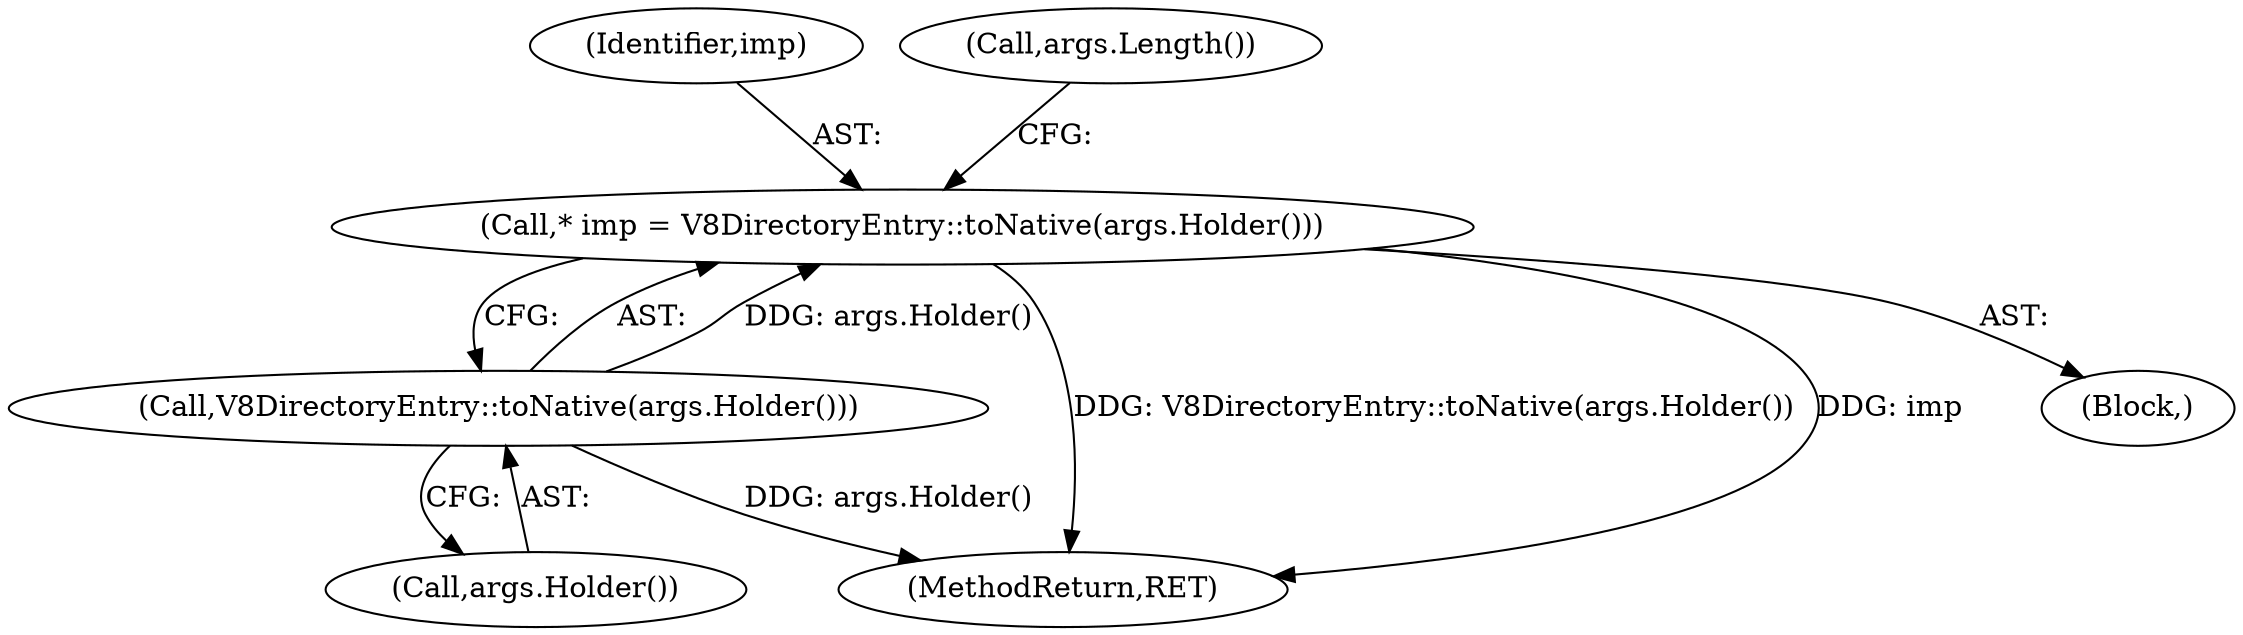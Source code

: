 digraph "0_Chrome_e9372a1bfd3588a80fcf49aa07321f0971dd6091_51@pointer" {
"1000106" [label="(Call,* imp = V8DirectoryEntry::toNative(args.Holder()))"];
"1000108" [label="(Call,V8DirectoryEntry::toNative(args.Holder()))"];
"1000240" [label="(MethodReturn,RET)"];
"1000106" [label="(Call,* imp = V8DirectoryEntry::toNative(args.Holder()))"];
"1000108" [label="(Call,V8DirectoryEntry::toNative(args.Holder()))"];
"1000107" [label="(Identifier,imp)"];
"1000112" [label="(Call,args.Length())"];
"1000102" [label="(Block,)"];
"1000109" [label="(Call,args.Holder())"];
"1000106" -> "1000102"  [label="AST: "];
"1000106" -> "1000108"  [label="CFG: "];
"1000107" -> "1000106"  [label="AST: "];
"1000108" -> "1000106"  [label="AST: "];
"1000112" -> "1000106"  [label="CFG: "];
"1000106" -> "1000240"  [label="DDG: V8DirectoryEntry::toNative(args.Holder())"];
"1000106" -> "1000240"  [label="DDG: imp"];
"1000108" -> "1000106"  [label="DDG: args.Holder()"];
"1000108" -> "1000109"  [label="CFG: "];
"1000109" -> "1000108"  [label="AST: "];
"1000108" -> "1000240"  [label="DDG: args.Holder()"];
}
